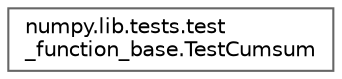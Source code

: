 digraph "Graphical Class Hierarchy"
{
 // LATEX_PDF_SIZE
  bgcolor="transparent";
  edge [fontname=Helvetica,fontsize=10,labelfontname=Helvetica,labelfontsize=10];
  node [fontname=Helvetica,fontsize=10,shape=box,height=0.2,width=0.4];
  rankdir="LR";
  Node0 [id="Node000000",label="numpy.lib.tests.test\l_function_base.TestCumsum",height=0.2,width=0.4,color="grey40", fillcolor="white", style="filled",URL="$dc/d27/classnumpy_1_1lib_1_1tests_1_1test__function__base_1_1TestCumsum.html",tooltip=" "];
}
